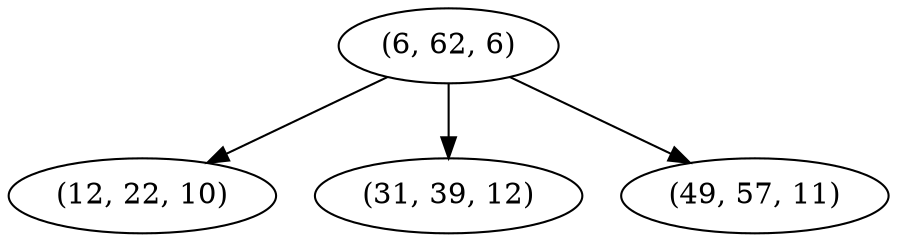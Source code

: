 digraph tree {
    "(6, 62, 6)";
    "(12, 22, 10)";
    "(31, 39, 12)";
    "(49, 57, 11)";
    "(6, 62, 6)" -> "(12, 22, 10)";
    "(6, 62, 6)" -> "(31, 39, 12)";
    "(6, 62, 6)" -> "(49, 57, 11)";
}
